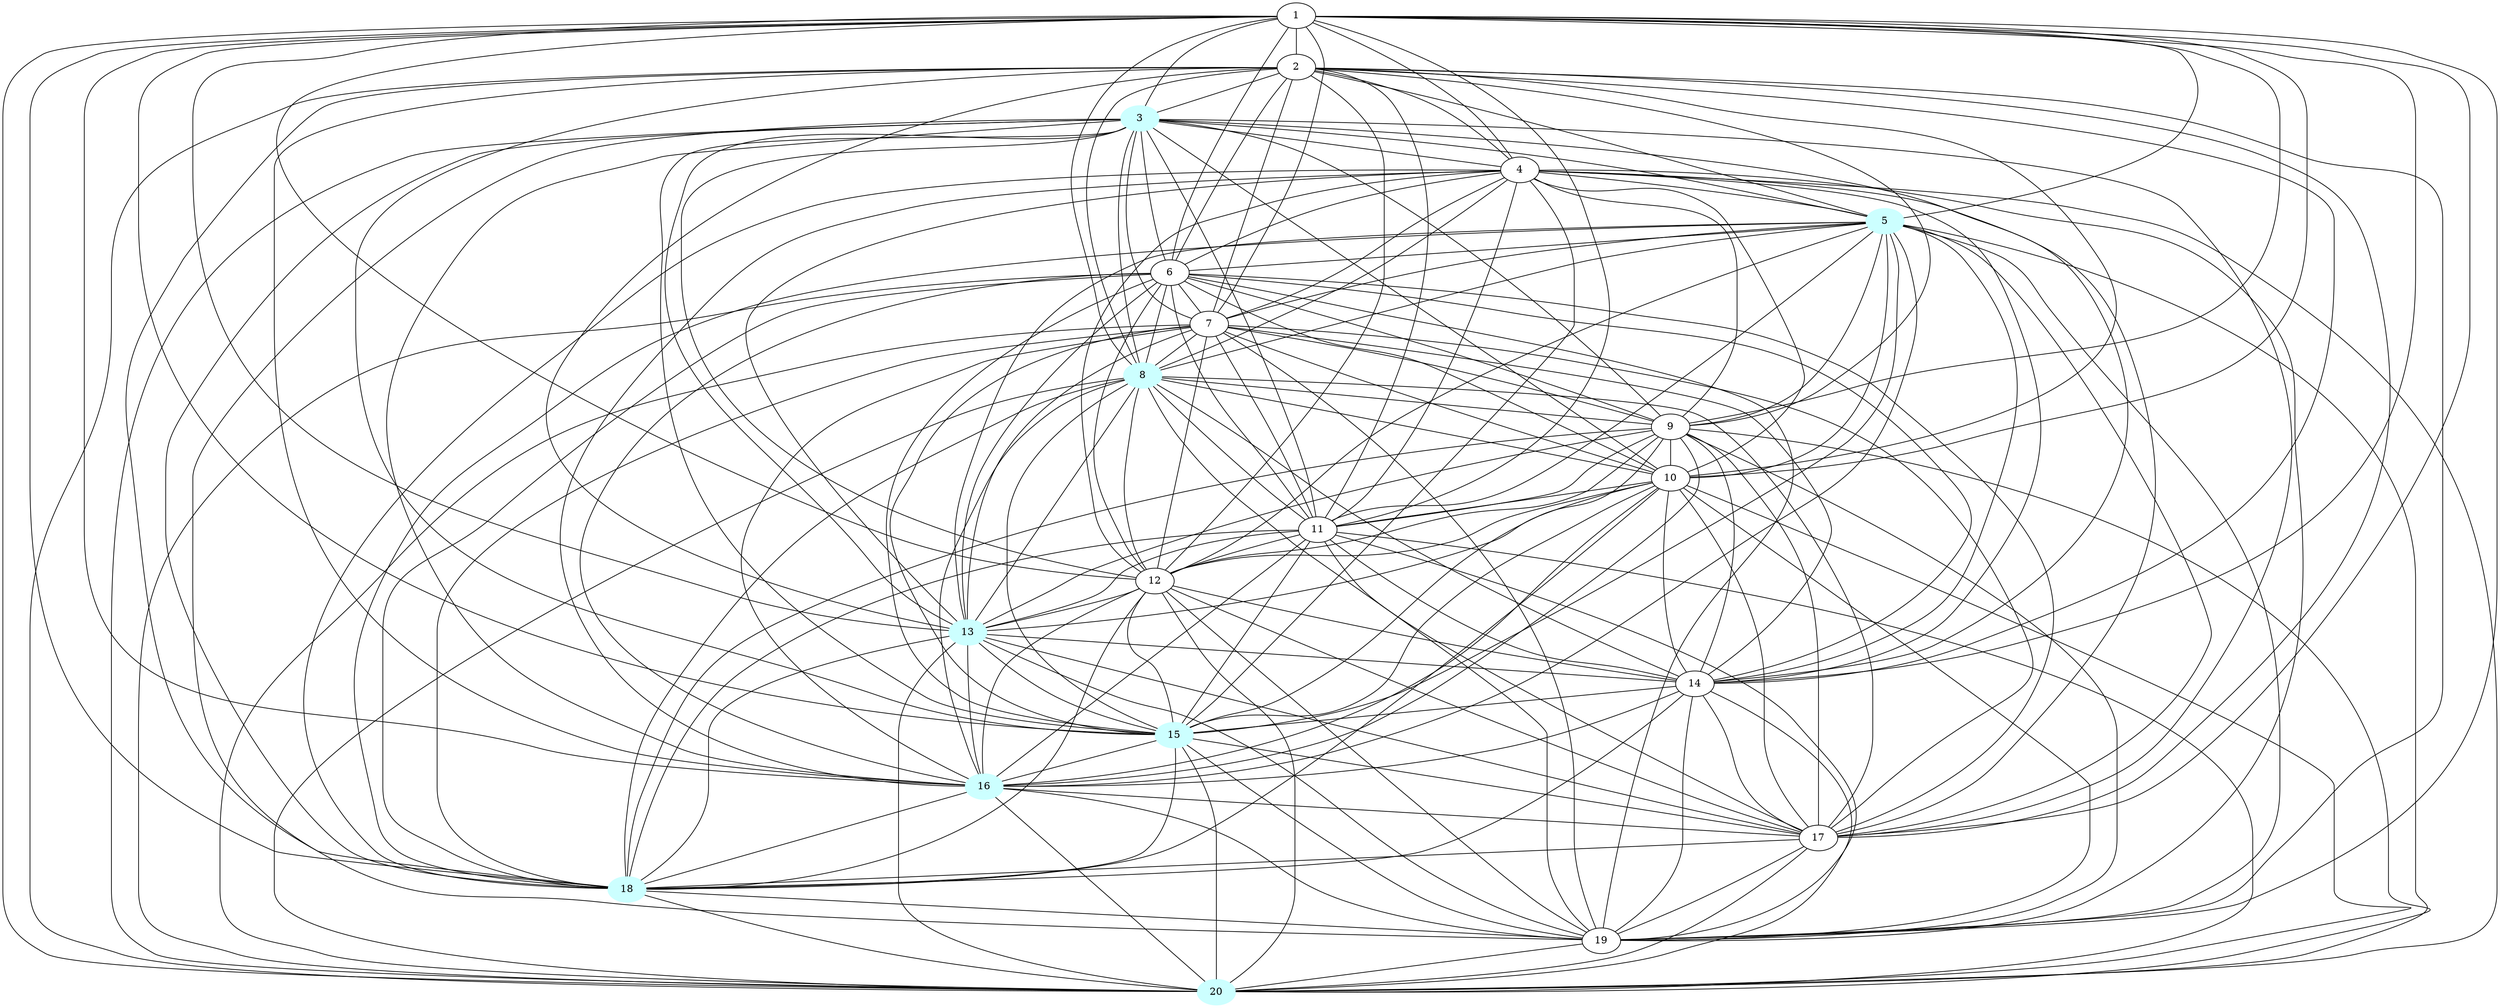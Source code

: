 graph G {
    3 [style=filled, color="#CCFFFF"];
    5 [style=filled, color="#CCFFFF"];
    8 [style=filled, color="#CCFFFF"];
    13 [style=filled, color="#CCFFFF"];
    15 [style=filled, color="#CCFFFF"];
    16 [style=filled, color="#CCFFFF"];
    18 [style=filled, color="#CCFFFF"];
    20 [style=filled, color="#CCFFFF"];
    1 -- 2 [len= 4]
    1 -- 3 [len= 4]
    1 -- 4 [len= 3]
    1 -- 5 [len= 3]
    1 -- 6 [len= 5]
    1 -- 7 [len= 4]
    1 -- 8 [len= 4]
    1 -- 9 [len= 4]
    1 -- 10 [len= 4]
    1 -- 11 [len= 5]
    1 -- 12 [len= 3]
    1 -- 13 [len= 3]
    1 -- 14 [len= 4]
    1 -- 15 [len= 3]
    1 -- 16 [len= 3]
    1 -- 17 [len= 4]
    1 -- 18 [len= 3]
    1 -- 19 [len= 3]
    1 -- 20 [len= 3]
    2 -- 3 [len= 4]
    2 -- 4 [len= 4]
    2 -- 5 [len= 3]
    2 -- 6 [len= 5]
    2 -- 7 [len= 3]
    2 -- 8 [len= 4]
    2 -- 9 [len= 4]
    2 -- 10 [len= 4]
    2 -- 11 [len= 5]
    2 -- 12 [len= 4]
    2 -- 13 [len= 3]
    2 -- 14 [len= 4]
    2 -- 15 [len= 3]
    2 -- 16 [len= 3]
    2 -- 17 [len= 3]
    2 -- 18 [len= 4]
    2 -- 19 [len= 4]
    2 -- 20 [len= 3]
    3 -- 4 [len= 4]
    3 -- 5 [len= 3]
    3 -- 6 [len= 5]
    3 -- 7 [len= 4]
    3 -- 8 [len= 3]
    3 -- 9 [len= 3]
    3 -- 10 [len= 4]
    3 -- 11 [len= 5]
    3 -- 12 [len= 4]
    3 -- 13 [len= 3]
    3 -- 14 [len= 4]
    3 -- 15 [len= 3]
    3 -- 16 [len= 3]
    3 -- 17 [len= 3]
    3 -- 18 [len= 3]
    3 -- 19 [len= 3]
    3 -- 20 [len= 3]
    4 -- 5 [len= 3]
    4 -- 6 [len= 5]
    4 -- 7 [len= 4]
    4 -- 8 [len= 3]
    4 -- 9 [len= 4]
    4 -- 10 [len= 3]
    4 -- 11 [len= 5]
    4 -- 12 [len= 3]
    4 -- 13 [len= 3]
    4 -- 14 [len= 4]
    4 -- 15 [len= 3]
    4 -- 16 [len= 3]
    4 -- 17 [len= 4]
    4 -- 18 [len= 3]
    4 -- 19 [len= 3]
    4 -- 20 [len= 3]
    5 -- 6 [len= 4]
    5 -- 7 [len= 3]
    5 -- 8 [len= 3]
    5 -- 9 [len= 3]
    5 -- 10 [len= 3]
    5 -- 11 [len= 4]
    5 -- 12 [len= 3]
    5 -- 13 [len= 2]
    5 -- 14 [len= 4]
    5 -- 15 [len= 3]
    5 -- 16 [len= 3]
    5 -- 17 [len= 2]
    5 -- 18 [len= 2]
    5 -- 19 [len= 3]
    5 -- 20 [len= 2]
    6 -- 7 [len= 4]
    6 -- 8 [len= 4]
    6 -- 9 [len= 5]
    6 -- 10 [len= 4]
    6 -- 11 [len= 4]
    6 -- 12 [len= 5]
    6 -- 13 [len= 3]
    6 -- 14 [len= 3]
    6 -- 15 [len= 4]
    6 -- 16 [len= 3]
    6 -- 17 [len= 4]
    6 -- 18 [len= 4]
    6 -- 19 [len= 4]
    6 -- 20 [len= 4]
    7 -- 8 [len= 4]
    7 -- 9 [len= 4]
    7 -- 10 [len= 3]
    7 -- 11 [len= 4]
    7 -- 12 [len= 4]
    7 -- 13 [len= 3]
    7 -- 14 [len= 3]
    7 -- 15 [len= 3]
    7 -- 16 [len= 2]
    7 -- 17 [len= 2]
    7 -- 18 [len= 3]
    7 -- 19 [len= 4]
    7 -- 20 [len= 2]
    8 -- 9 [len= 4]
    8 -- 10 [len= 4]
    8 -- 11 [len= 5]
    8 -- 12 [len= 4]
    8 -- 13 [len= 3]
    8 -- 14 [len= 4]
    8 -- 15 [len= 3]
    8 -- 16 [len= 3]
    8 -- 17 [len= 4]
    8 -- 18 [len= 3]
    8 -- 19 [len= 4]
    8 -- 20 [len= 4]
    9 -- 10 [len= 3]
    9 -- 11 [len= 5]
    9 -- 12 [len= 4]
    9 -- 13 [len= 3]
    9 -- 14 [len= 4]
    9 -- 15 [len= 3]
    9 -- 16 [len= 3]
    9 -- 17 [len= 4]
    9 -- 18 [len= 3]
    9 -- 19 [len= 3]
    9 -- 20 [len= 4]
    10 -- 11 [len= 3]
    10 -- 12 [len= 4]
    10 -- 13 [len= 3]
    10 -- 14 [len= 4]
    10 -- 15 [len= 3]
    10 -- 16 [len= 2]
    10 -- 17 [len= 3]
    10 -- 18 [len= 3]
    10 -- 19 [len= 3]
    10 -- 20 [len= 3]
    11 -- 12 [len= 5]
    11 -- 13 [len= 4]
    11 -- 14 [len= 3]
    11 -- 15 [len= 4]
    11 -- 16 [len= 3]
    11 -- 17 [len= 4]
    11 -- 18 [len= 4]
    11 -- 19 [len= 4]
    11 -- 20 [len= 4]
    12 -- 13 [len= 3]
    12 -- 14 [len= 4]
    12 -- 15 [len= 3]
    12 -- 16 [len= 3]
    12 -- 17 [len= 3]
    12 -- 18 [len= 3]
    12 -- 19 [len= 3]
    12 -- 20 [len= 3]
    13 -- 14 [len= 3]
    13 -- 15 [len= 3]
    13 -- 16 [len= 2]
    13 -- 17 [len= 3]
    13 -- 18 [len= 2]
    13 -- 19 [len= 3]
    13 -- 20 [len= 2]
    14 -- 15 [len= 3]
    14 -- 16 [len= 3]
    14 -- 17 [len= 3]
    14 -- 18 [len= 4]
    14 -- 19 [len= 4]
    14 -- 20 [len= 3]
    15 -- 16 [len= 2]
    15 -- 17 [len= 2]
    15 -- 18 [len= 3]
    15 -- 19 [len= 3]
    15 -- 20 [len= 2]
    16 -- 17 [len= 2]
    16 -- 18 [len= 3]
    16 -- 19 [len= 2]
    16 -- 20 [len= 3]
    17 -- 18 [len= 3]
    17 -- 19 [len= 3]
    17 -- 20 [len= 2]
    18 -- 19 [len= 3]
    18 -- 20 [len= 3]
    19 -- 20 [len= 3]
}
